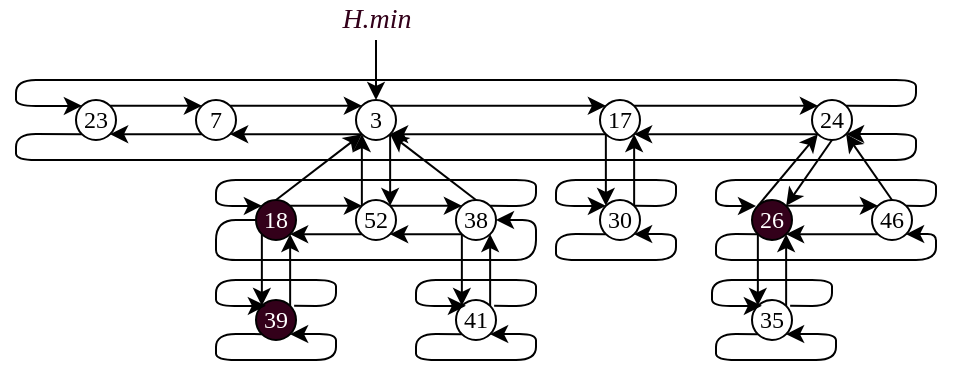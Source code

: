 <mxfile>
    <diagram id="_7FWhwzHKVUm6psSgaa0" name="第 1 页">
        <mxGraphModel dx="796" dy="575" grid="1" gridSize="10" guides="1" tooltips="1" connect="1" arrows="1" fold="1" page="1" pageScale="1" pageWidth="827" pageHeight="1169" background="#ffffff" math="0" shadow="0">
            <root>
                <mxCell id="0"/>
                <mxCell id="1" parent="0"/>
                <mxCell id="2" value="&lt;font face=&quot;Times New Roman&quot;&gt;23&lt;/font&gt;" style="ellipse;whiteSpace=wrap;html=1;aspect=fixed;" parent="1" vertex="1">
                    <mxGeometry x="130" y="170" width="20" height="20" as="geometry"/>
                </mxCell>
                <mxCell id="3" value="&lt;font face=&quot;Times New Roman&quot;&gt;7&lt;/font&gt;" style="ellipse;whiteSpace=wrap;html=1;aspect=fixed;" parent="1" vertex="1">
                    <mxGeometry x="190" y="170" width="20" height="20" as="geometry"/>
                </mxCell>
                <mxCell id="4" value="&lt;font face=&quot;Times New Roman&quot;&gt;3&lt;/font&gt;" style="ellipse;whiteSpace=wrap;html=1;aspect=fixed;" parent="1" vertex="1">
                    <mxGeometry x="270" y="170" width="20" height="20" as="geometry"/>
                </mxCell>
                <mxCell id="5" value="&lt;font face=&quot;Times New Roman&quot;&gt;17&lt;/font&gt;" style="ellipse;whiteSpace=wrap;html=1;aspect=fixed;" parent="1" vertex="1">
                    <mxGeometry x="392" y="170" width="20" height="20" as="geometry"/>
                </mxCell>
                <mxCell id="9" value="&lt;font face=&quot;Times New Roman&quot;&gt;24&lt;/font&gt;" style="ellipse;whiteSpace=wrap;html=1;aspect=fixed;" parent="1" vertex="1">
                    <mxGeometry x="498" y="170" width="20" height="20" as="geometry"/>
                </mxCell>
                <mxCell id="10" value="&lt;font face=&quot;Times New Roman&quot;&gt;52&lt;/font&gt;" style="ellipse;whiteSpace=wrap;html=1;aspect=fixed;" parent="1" vertex="1">
                    <mxGeometry x="270" y="220" width="20" height="20" as="geometry"/>
                </mxCell>
                <mxCell id="11" value="&lt;font face=&quot;Times New Roman&quot;&gt;38&lt;/font&gt;" style="ellipse;whiteSpace=wrap;html=1;aspect=fixed;" parent="1" vertex="1">
                    <mxGeometry x="320" y="220" width="20" height="20" as="geometry"/>
                </mxCell>
                <mxCell id="13" value="&lt;font face=&quot;Times New Roman&quot;&gt;41&lt;/font&gt;" style="ellipse;whiteSpace=wrap;html=1;aspect=fixed;" parent="1" vertex="1">
                    <mxGeometry x="320" y="270" width="20" height="20" as="geometry"/>
                </mxCell>
                <mxCell id="14" value="&lt;font face=&quot;Times New Roman&quot;&gt;30&lt;/font&gt;" style="ellipse;whiteSpace=wrap;html=1;aspect=fixed;" parent="1" vertex="1">
                    <mxGeometry x="392" y="220" width="20" height="20" as="geometry"/>
                </mxCell>
                <mxCell id="15" value="&lt;font face=&quot;Times New Roman&quot;&gt;46&lt;/font&gt;" style="ellipse;whiteSpace=wrap;html=1;aspect=fixed;" parent="1" vertex="1">
                    <mxGeometry x="528" y="220" width="20" height="20" as="geometry"/>
                </mxCell>
                <mxCell id="16" value="&lt;font face=&quot;Times New Roman&quot;&gt;35&lt;/font&gt;" style="ellipse;whiteSpace=wrap;html=1;aspect=fixed;" parent="1" vertex="1">
                    <mxGeometry x="468" y="270" width="20" height="20" as="geometry"/>
                </mxCell>
                <mxCell id="17" value="&lt;font face=&quot;Times New Roman&quot; color=&quot;#ffffff&quot;&gt;26&lt;/font&gt;" style="ellipse;whiteSpace=wrap;html=1;aspect=fixed;fillColor=#33001A;" parent="1" vertex="1">
                    <mxGeometry x="468" y="220" width="20" height="20" as="geometry"/>
                </mxCell>
                <mxCell id="19" value="&lt;font face=&quot;Times New Roman&quot; color=&quot;#ffffff&quot;&gt;18&lt;/font&gt;" style="ellipse;whiteSpace=wrap;html=1;aspect=fixed;fillColor=#33001A;" parent="1" vertex="1">
                    <mxGeometry x="220" y="220" width="20" height="20" as="geometry"/>
                </mxCell>
                <mxCell id="20" value="&lt;font face=&quot;Times New Roman&quot; color=&quot;#ffffff&quot;&gt;39&lt;/font&gt;" style="ellipse;whiteSpace=wrap;html=1;aspect=fixed;fillColor=#33001A;" parent="1" vertex="1">
                    <mxGeometry x="220" y="270" width="20" height="20" as="geometry"/>
                </mxCell>
                <mxCell id="21" value="" style="endArrow=classic;html=1;fontFamily=Times New Roman;fontColor=#FFFFFF;exitX=1;exitY=0;exitDx=0;exitDy=0;entryX=0;entryY=0;entryDx=0;entryDy=0;" parent="1" source="4" target="5" edge="1">
                    <mxGeometry width="50" height="50" relative="1" as="geometry">
                        <mxPoint x="380" y="320" as="sourcePoint"/>
                        <mxPoint x="430" y="270" as="targetPoint"/>
                    </mxGeometry>
                </mxCell>
                <mxCell id="22" value="" style="endArrow=classic;html=1;fontFamily=Times New Roman;fontColor=#FFFFFF;exitX=1;exitY=0;exitDx=0;exitDy=0;entryX=0;entryY=0;entryDx=0;entryDy=0;" parent="1" source="5" target="9" edge="1">
                    <mxGeometry width="50" height="50" relative="1" as="geometry">
                        <mxPoint x="402" y="320" as="sourcePoint"/>
                        <mxPoint x="452" y="270" as="targetPoint"/>
                    </mxGeometry>
                </mxCell>
                <mxCell id="23" value="" style="endArrow=classic;html=1;fontFamily=Times New Roman;fontColor=#FFFFFF;exitX=1;exitY=0;exitDx=0;exitDy=0;entryX=0;entryY=0;entryDx=0;entryDy=0;" parent="1" source="3" target="4" edge="1">
                    <mxGeometry width="50" height="50" relative="1" as="geometry">
                        <mxPoint x="380" y="320" as="sourcePoint"/>
                        <mxPoint x="430" y="270" as="targetPoint"/>
                    </mxGeometry>
                </mxCell>
                <mxCell id="24" value="" style="endArrow=classic;html=1;fontFamily=Times New Roman;fontColor=#FFFFFF;exitX=1;exitY=0;exitDx=0;exitDy=0;entryX=0;entryY=0;entryDx=0;entryDy=0;" parent="1" source="2" target="3" edge="1">
                    <mxGeometry width="50" height="50" relative="1" as="geometry">
                        <mxPoint x="380" y="320" as="sourcePoint"/>
                        <mxPoint x="430" y="270" as="targetPoint"/>
                    </mxGeometry>
                </mxCell>
                <mxCell id="25" value="" style="endArrow=classic;html=1;fontFamily=Times New Roman;fontColor=#FFFFFF;exitX=1;exitY=0;exitDx=0;exitDy=0;entryX=0;entryY=0;entryDx=0;entryDy=0;" parent="1" source="9" target="2" edge="1">
                    <mxGeometry width="50" height="50" relative="1" as="geometry">
                        <mxPoint x="380" y="320" as="sourcePoint"/>
                        <mxPoint x="90" y="150" as="targetPoint"/>
                        <Array as="points">
                            <mxPoint x="550" y="173"/>
                            <mxPoint x="550" y="160"/>
                            <mxPoint x="100" y="160"/>
                            <mxPoint x="100" y="173"/>
                        </Array>
                    </mxGeometry>
                </mxCell>
                <mxCell id="26" value="" style="endArrow=classic;html=1;fontFamily=Times New Roman;fontColor=#FFFFFF;entryX=1;entryY=1;entryDx=0;entryDy=0;exitX=0;exitY=1;exitDx=0;exitDy=0;" parent="1" source="3" target="2" edge="1">
                    <mxGeometry width="50" height="50" relative="1" as="geometry">
                        <mxPoint x="380" y="320" as="sourcePoint"/>
                        <mxPoint x="430" y="270" as="targetPoint"/>
                    </mxGeometry>
                </mxCell>
                <mxCell id="27" value="" style="endArrow=classic;html=1;fontFamily=Times New Roman;fontColor=#FFFFFF;entryX=1;entryY=1;entryDx=0;entryDy=0;exitX=0;exitY=1;exitDx=0;exitDy=0;" parent="1" source="4" target="3" edge="1">
                    <mxGeometry width="50" height="50" relative="1" as="geometry">
                        <mxPoint x="202.929" y="197.071" as="sourcePoint"/>
                        <mxPoint x="157.071" y="197.071" as="targetPoint"/>
                    </mxGeometry>
                </mxCell>
                <mxCell id="28" value="" style="endArrow=classic;html=1;fontFamily=Times New Roman;fontColor=#FFFFFF;entryX=1;entryY=1;entryDx=0;entryDy=0;exitX=0;exitY=1;exitDx=0;exitDy=0;" parent="1" source="5" target="4" edge="1">
                    <mxGeometry width="50" height="50" relative="1" as="geometry">
                        <mxPoint x="339.999" y="189.001" as="sourcePoint"/>
                        <mxPoint x="294.141" y="189.001" as="targetPoint"/>
                    </mxGeometry>
                </mxCell>
                <mxCell id="29" value="" style="endArrow=classic;html=1;fontFamily=Times New Roman;fontColor=#FFFFFF;entryX=1;entryY=1;entryDx=0;entryDy=0;exitX=0;exitY=1;exitDx=0;exitDy=0;" parent="1" source="9" target="5" edge="1">
                    <mxGeometry width="50" height="50" relative="1" as="geometry">
                        <mxPoint x="244.929" y="217.071" as="sourcePoint"/>
                        <mxPoint x="199.071" y="217.071" as="targetPoint"/>
                    </mxGeometry>
                </mxCell>
                <mxCell id="30" value="" style="endArrow=classic;html=1;fontFamily=Times New Roman;fontColor=#FFFFFF;exitX=0;exitY=1;exitDx=0;exitDy=0;entryX=1;entryY=1;entryDx=0;entryDy=0;" parent="1" source="2" target="9" edge="1">
                    <mxGeometry width="50" height="50" relative="1" as="geometry">
                        <mxPoint x="232.929" y="227.071" as="sourcePoint"/>
                        <mxPoint x="540" y="210" as="targetPoint"/>
                        <Array as="points">
                            <mxPoint x="100" y="187"/>
                            <mxPoint x="100" y="200"/>
                            <mxPoint x="550" y="200"/>
                            <mxPoint x="550" y="187"/>
                        </Array>
                    </mxGeometry>
                </mxCell>
                <mxCell id="31" value="" style="endArrow=classic;html=1;fontFamily=Times New Roman;fontColor=#FFFFFF;entryX=0.5;entryY=0;entryDx=0;entryDy=0;" parent="1" target="4" edge="1">
                    <mxGeometry width="50" height="50" relative="1" as="geometry">
                        <mxPoint x="280" y="140" as="sourcePoint"/>
                        <mxPoint x="430" y="270" as="targetPoint"/>
                    </mxGeometry>
                </mxCell>
                <mxCell id="32" value="&lt;font color=&quot;#33001a&quot; size=&quot;1&quot;&gt;&lt;i style=&quot;font-size: 14px&quot;&gt;H.min&lt;/i&gt;&lt;/font&gt;" style="text;html=1;align=center;verticalAlign=middle;resizable=0;points=[];autosize=1;strokeColor=none;fillColor=none;fontFamily=Times New Roman;fontColor=#FFFFFF;" parent="1" vertex="1">
                    <mxGeometry x="255" y="120" width="50" height="20" as="geometry"/>
                </mxCell>
                <mxCell id="33" value="" style="endArrow=classic;html=1;fontFamily=Times New Roman;fontSize=14;fontColor=#33001A;exitX=0.5;exitY=0;exitDx=0;exitDy=0;entryX=0;entryY=1;entryDx=0;entryDy=0;" parent="1" source="19" target="4" edge="1">
                    <mxGeometry width="50" height="50" relative="1" as="geometry">
                        <mxPoint x="380" y="320" as="sourcePoint"/>
                        <mxPoint x="430" y="270" as="targetPoint"/>
                    </mxGeometry>
                </mxCell>
                <mxCell id="34" value="" style="endArrow=classic;html=1;fontFamily=Times New Roman;fontSize=14;fontColor=#33001A;exitX=0;exitY=0;exitDx=0;exitDy=0;entryX=0;entryY=1;entryDx=0;entryDy=0;" parent="1" source="10" target="4" edge="1">
                    <mxGeometry width="50" height="50" relative="1" as="geometry">
                        <mxPoint x="380" y="320" as="sourcePoint"/>
                        <mxPoint x="430" y="270" as="targetPoint"/>
                    </mxGeometry>
                </mxCell>
                <mxCell id="35" value="" style="endArrow=classic;html=1;fontFamily=Times New Roman;fontSize=14;fontColor=#33001A;exitX=1;exitY=1;exitDx=0;exitDy=0;entryX=1;entryY=0;entryDx=0;entryDy=0;" parent="1" source="4" target="10" edge="1">
                    <mxGeometry width="50" height="50" relative="1" as="geometry">
                        <mxPoint x="380" y="320" as="sourcePoint"/>
                        <mxPoint x="430" y="270" as="targetPoint"/>
                    </mxGeometry>
                </mxCell>
                <mxCell id="36" value="" style="endArrow=classic;html=1;fontFamily=Times New Roman;fontSize=14;fontColor=#33001A;entryX=1;entryY=1;entryDx=0;entryDy=0;exitX=0.5;exitY=0;exitDx=0;exitDy=0;" parent="1" source="11" target="4" edge="1">
                    <mxGeometry width="50" height="50" relative="1" as="geometry">
                        <mxPoint x="380" y="320" as="sourcePoint"/>
                        <mxPoint x="430" y="270" as="targetPoint"/>
                    </mxGeometry>
                </mxCell>
                <mxCell id="37" value="" style="endArrow=classic;html=1;fontFamily=Times New Roman;fontSize=14;fontColor=#33001A;exitX=1;exitY=0;exitDx=0;exitDy=0;entryX=0;entryY=0;entryDx=0;entryDy=0;" parent="1" source="19" target="10" edge="1">
                    <mxGeometry width="50" height="50" relative="1" as="geometry">
                        <mxPoint x="380" y="320" as="sourcePoint"/>
                        <mxPoint x="430" y="270" as="targetPoint"/>
                    </mxGeometry>
                </mxCell>
                <mxCell id="38" value="" style="endArrow=classic;html=1;fontFamily=Times New Roman;fontSize=14;fontColor=#33001A;entryX=0;entryY=0;entryDx=0;entryDy=0;exitX=1;exitY=0;exitDx=0;exitDy=0;" parent="1" source="10" target="11" edge="1">
                    <mxGeometry width="50" height="50" relative="1" as="geometry">
                        <mxPoint x="280" y="223" as="sourcePoint"/>
                        <mxPoint x="282.929" y="232.929" as="targetPoint"/>
                    </mxGeometry>
                </mxCell>
                <mxCell id="39" value="" style="endArrow=classic;html=1;fontFamily=Times New Roman;fontSize=14;fontColor=#33001A;exitX=1;exitY=0;exitDx=0;exitDy=0;entryX=0;entryY=0;entryDx=0;entryDy=0;" parent="1" source="17" target="15" edge="1">
                    <mxGeometry width="50" height="50" relative="1" as="geometry">
                        <mxPoint x="305.071" y="242.929" as="sourcePoint"/>
                        <mxPoint x="340.929" y="242.929" as="targetPoint"/>
                    </mxGeometry>
                </mxCell>
                <mxCell id="40" value="" style="endArrow=classic;html=1;fontFamily=Times New Roman;fontSize=14;fontColor=#33001A;exitX=0;exitY=1;exitDx=0;exitDy=0;entryX=1;entryY=1;entryDx=0;entryDy=0;" parent="1" source="15" target="17" edge="1">
                    <mxGeometry width="50" height="50" relative="1" as="geometry">
                        <mxPoint x="315.071" y="252.929" as="sourcePoint"/>
                        <mxPoint x="588" y="290" as="targetPoint"/>
                    </mxGeometry>
                </mxCell>
                <mxCell id="41" value="" style="endArrow=classic;html=1;fontFamily=Times New Roman;fontSize=14;fontColor=#33001A;exitX=0;exitY=1;exitDx=0;exitDy=0;entryX=0;entryY=0;entryDx=0;entryDy=0;" parent="1" source="19" target="20" edge="1">
                    <mxGeometry width="50" height="50" relative="1" as="geometry">
                        <mxPoint x="277.071" y="262.929" as="sourcePoint"/>
                        <mxPoint x="312.929" y="262.929" as="targetPoint"/>
                    </mxGeometry>
                </mxCell>
                <mxCell id="42" value="" style="endArrow=classic;html=1;fontFamily=Times New Roman;fontSize=14;fontColor=#33001A;exitX=1;exitY=0;exitDx=0;exitDy=0;entryX=1;entryY=1;entryDx=0;entryDy=0;" parent="1" source="20" target="19" edge="1">
                    <mxGeometry width="50" height="50" relative="1" as="geometry">
                        <mxPoint x="287.071" y="272.929" as="sourcePoint"/>
                        <mxPoint x="322.929" y="272.929" as="targetPoint"/>
                    </mxGeometry>
                </mxCell>
                <mxCell id="43" value="" style="endArrow=classic;html=1;fontFamily=Times New Roman;fontSize=14;fontColor=#33001A;exitX=0;exitY=1;exitDx=0;exitDy=0;entryX=0;entryY=0;entryDx=0;entryDy=0;" parent="1" source="11" target="13" edge="1">
                    <mxGeometry width="50" height="50" relative="1" as="geometry">
                        <mxPoint x="297.071" y="282.929" as="sourcePoint"/>
                        <mxPoint x="332.929" y="282.929" as="targetPoint"/>
                    </mxGeometry>
                </mxCell>
                <mxCell id="44" value="" style="endArrow=classic;html=1;fontFamily=Times New Roman;fontSize=14;fontColor=#33001A;exitX=1;exitY=0;exitDx=0;exitDy=0;entryX=1;entryY=1;entryDx=0;entryDy=0;" parent="1" source="13" target="11" edge="1">
                    <mxGeometry width="50" height="50" relative="1" as="geometry">
                        <mxPoint x="307.071" y="292.929" as="sourcePoint"/>
                        <mxPoint x="342.929" y="292.929" as="targetPoint"/>
                    </mxGeometry>
                </mxCell>
                <mxCell id="45" value="" style="endArrow=classic;html=1;fontFamily=Times New Roman;fontSize=14;fontColor=#33001A;exitX=0;exitY=1;exitDx=0;exitDy=0;entryX=0;entryY=0;entryDx=0;entryDy=0;" parent="1" source="5" target="14" edge="1">
                    <mxGeometry width="50" height="50" relative="1" as="geometry">
                        <mxPoint x="339.071" y="302.929" as="sourcePoint"/>
                        <mxPoint x="374.929" y="302.929" as="targetPoint"/>
                    </mxGeometry>
                </mxCell>
                <mxCell id="46" value="" style="endArrow=classic;html=1;fontFamily=Times New Roman;fontSize=14;fontColor=#33001A;exitX=1;exitY=0;exitDx=0;exitDy=0;entryX=1;entryY=1;entryDx=0;entryDy=0;" parent="1" source="14" target="5" edge="1">
                    <mxGeometry width="50" height="50" relative="1" as="geometry">
                        <mxPoint x="349.071" y="312.929" as="sourcePoint"/>
                        <mxPoint x="384.929" y="312.929" as="targetPoint"/>
                    </mxGeometry>
                </mxCell>
                <mxCell id="47" value="" style="endArrow=classic;html=1;fontFamily=Times New Roman;fontSize=14;fontColor=#33001A;exitX=0;exitY=0;exitDx=0;exitDy=0;entryX=0;entryY=1;entryDx=0;entryDy=0;" parent="1" source="17" target="9" edge="1">
                    <mxGeometry width="50" height="50" relative="1" as="geometry">
                        <mxPoint x="385.071" y="322.929" as="sourcePoint"/>
                        <mxPoint x="420.929" y="322.929" as="targetPoint"/>
                    </mxGeometry>
                </mxCell>
                <mxCell id="48" value="" style="endArrow=classic;html=1;fontFamily=Times New Roman;fontSize=14;fontColor=#33001A;exitX=0.5;exitY=1;exitDx=0;exitDy=0;entryX=1;entryY=0;entryDx=0;entryDy=0;" parent="1" source="9" target="17" edge="1">
                    <mxGeometry width="50" height="50" relative="1" as="geometry">
                        <mxPoint x="395.071" y="332.929" as="sourcePoint"/>
                        <mxPoint x="528" y="290" as="targetPoint"/>
                    </mxGeometry>
                </mxCell>
                <mxCell id="49" value="" style="endArrow=classic;html=1;fontFamily=Times New Roman;fontSize=14;fontColor=#33001A;exitX=0.5;exitY=0;exitDx=0;exitDy=0;entryX=1;entryY=1;entryDx=0;entryDy=0;" parent="1" source="15" target="9" edge="1">
                    <mxGeometry width="50" height="50" relative="1" as="geometry">
                        <mxPoint x="405.071" y="342.929" as="sourcePoint"/>
                        <mxPoint x="440.929" y="342.929" as="targetPoint"/>
                    </mxGeometry>
                </mxCell>
                <mxCell id="50" value="" style="endArrow=classic;html=1;fontFamily=Times New Roman;fontSize=14;fontColor=#33001A;exitX=0;exitY=1;exitDx=0;exitDy=0;entryX=0;entryY=0;entryDx=0;entryDy=0;" parent="1" source="17" target="16" edge="1">
                    <mxGeometry width="50" height="50" relative="1" as="geometry">
                        <mxPoint x="415.071" y="352.929" as="sourcePoint"/>
                        <mxPoint x="450.929" y="352.929" as="targetPoint"/>
                    </mxGeometry>
                </mxCell>
                <mxCell id="51" value="" style="endArrow=classic;html=1;fontFamily=Times New Roman;fontSize=14;fontColor=#33001A;exitX=1;exitY=0;exitDx=0;exitDy=0;entryX=1;entryY=1;entryDx=0;entryDy=0;" parent="1" source="16" target="17" edge="1">
                    <mxGeometry width="50" height="50" relative="1" as="geometry">
                        <mxPoint x="425.071" y="362.929" as="sourcePoint"/>
                        <mxPoint x="460.929" y="362.929" as="targetPoint"/>
                    </mxGeometry>
                </mxCell>
                <mxCell id="52" value="" style="endArrow=classic;html=1;fontFamily=Times New Roman;fontSize=14;fontColor=#33001A;exitX=0;exitY=1;exitDx=0;exitDy=0;entryX=1;entryY=1;entryDx=0;entryDy=0;" parent="1" source="11" target="10" edge="1">
                    <mxGeometry width="50" height="50" relative="1" as="geometry">
                        <mxPoint x="387.071" y="372.929" as="sourcePoint"/>
                        <mxPoint x="422.929" y="372.929" as="targetPoint"/>
                    </mxGeometry>
                </mxCell>
                <mxCell id="53" value="" style="endArrow=classic;html=1;fontFamily=Times New Roman;fontSize=14;fontColor=#33001A;exitX=0;exitY=1;exitDx=0;exitDy=0;entryX=1;entryY=1;entryDx=0;entryDy=0;" parent="1" source="10" target="19" edge="1">
                    <mxGeometry width="50" height="50" relative="1" as="geometry">
                        <mxPoint x="397.071" y="382.929" as="sourcePoint"/>
                        <mxPoint x="432.929" y="382.929" as="targetPoint"/>
                    </mxGeometry>
                </mxCell>
                <mxCell id="54" value="" style="endArrow=classic;html=1;fontFamily=Times New Roman;fontSize=14;fontColor=#33001A;exitX=1;exitY=0;exitDx=0;exitDy=0;entryX=0;entryY=0;entryDx=0;entryDy=0;" parent="1" source="11" target="19" edge="1">
                    <mxGeometry width="50" height="50" relative="1" as="geometry">
                        <mxPoint x="407.071" y="392.929" as="sourcePoint"/>
                        <mxPoint x="150" y="210" as="targetPoint"/>
                        <Array as="points">
                            <mxPoint x="360" y="223"/>
                            <mxPoint x="360" y="210"/>
                            <mxPoint x="200" y="210"/>
                            <mxPoint x="200" y="223"/>
                        </Array>
                    </mxGeometry>
                </mxCell>
                <mxCell id="55" value="" style="endArrow=classic;html=1;fontFamily=Times New Roman;fontSize=14;fontColor=#33001A;exitX=0;exitY=0.5;exitDx=0;exitDy=0;entryX=1;entryY=0.5;entryDx=0;entryDy=0;" parent="1" source="19" target="11" edge="1">
                    <mxGeometry width="50" height="50" relative="1" as="geometry">
                        <mxPoint x="417.071" y="402.929" as="sourcePoint"/>
                        <mxPoint x="360" y="250" as="targetPoint"/>
                        <Array as="points">
                            <mxPoint x="200" y="230"/>
                            <mxPoint x="200" y="250"/>
                            <mxPoint x="360" y="250"/>
                            <mxPoint x="360" y="230"/>
                        </Array>
                    </mxGeometry>
                </mxCell>
                <mxCell id="56" value="" style="endArrow=classic;html=1;fontFamily=Times New Roman;fontSize=14;fontColor=#33001A;exitX=1;exitY=0;exitDx=0;exitDy=0;entryX=0;entryY=0;entryDx=0;entryDy=0;" parent="1" source="14" target="14" edge="1">
                    <mxGeometry width="50" height="50" relative="1" as="geometry">
                        <mxPoint x="380" y="320" as="sourcePoint"/>
                        <mxPoint x="370" y="210" as="targetPoint"/>
                        <Array as="points">
                            <mxPoint x="430" y="223"/>
                            <mxPoint x="430" y="210"/>
                            <mxPoint x="370" y="210"/>
                            <mxPoint x="370" y="223"/>
                        </Array>
                    </mxGeometry>
                </mxCell>
                <mxCell id="57" value="" style="endArrow=classic;html=1;fontFamily=Times New Roman;fontSize=14;fontColor=#33001A;exitX=0;exitY=1;exitDx=0;exitDy=0;entryX=1;entryY=1;entryDx=0;entryDy=0;" parent="1" source="14" target="14" edge="1">
                    <mxGeometry width="50" height="50" relative="1" as="geometry">
                        <mxPoint x="380" y="320" as="sourcePoint"/>
                        <mxPoint x="430" y="237" as="targetPoint"/>
                        <Array as="points">
                            <mxPoint x="370" y="237"/>
                            <mxPoint x="370" y="250"/>
                            <mxPoint x="430" y="250"/>
                            <mxPoint x="430" y="237"/>
                        </Array>
                    </mxGeometry>
                </mxCell>
                <mxCell id="75" value="" style="endArrow=classic;html=1;fontFamily=Times New Roman;fontSize=14;fontColor=#33001A;exitX=1;exitY=0;exitDx=0;exitDy=0;" parent="1" source="15" edge="1">
                    <mxGeometry width="50" height="50" relative="1" as="geometry">
                        <mxPoint x="380" y="320" as="sourcePoint"/>
                        <mxPoint x="470" y="223" as="targetPoint"/>
                        <Array as="points">
                            <mxPoint x="560" y="223"/>
                            <mxPoint x="560" y="210"/>
                            <mxPoint x="450" y="210"/>
                            <mxPoint x="450" y="223"/>
                        </Array>
                    </mxGeometry>
                </mxCell>
                <mxCell id="77" value="" style="endArrow=classic;html=1;fontFamily=Times New Roman;fontSize=14;fontColor=#33001A;exitX=0;exitY=1;exitDx=0;exitDy=0;entryX=1;entryY=1;entryDx=0;entryDy=0;" parent="1" source="17" target="15" edge="1">
                    <mxGeometry width="50" height="50" relative="1" as="geometry">
                        <mxPoint x="470" y="240" as="sourcePoint"/>
                        <mxPoint x="570" y="237" as="targetPoint"/>
                        <Array as="points">
                            <mxPoint x="450" y="237"/>
                            <mxPoint x="450" y="250"/>
                            <mxPoint x="560" y="250"/>
                            <mxPoint x="560" y="237"/>
                        </Array>
                    </mxGeometry>
                </mxCell>
                <mxCell id="78" value="" style="endArrow=classic;html=1;fontFamily=Times New Roman;fontSize=14;fontColor=#33001A;exitX=1;exitY=0;exitDx=0;exitDy=0;entryX=0;entryY=0;entryDx=0;entryDy=0;" parent="1" edge="1">
                    <mxGeometry width="50" height="50" relative="1" as="geometry">
                        <mxPoint x="239.071" y="272.929" as="sourcePoint"/>
                        <mxPoint x="224.929" y="272.929" as="targetPoint"/>
                        <Array as="points">
                            <mxPoint x="260" y="273"/>
                            <mxPoint x="260" y="260"/>
                            <mxPoint x="200" y="260"/>
                            <mxPoint x="200" y="273"/>
                        </Array>
                    </mxGeometry>
                </mxCell>
                <mxCell id="79" value="" style="endArrow=classic;html=1;fontFamily=Times New Roman;fontSize=14;fontColor=#33001A;exitX=1;exitY=0;exitDx=0;exitDy=0;entryX=0;entryY=0;entryDx=0;entryDy=0;" parent="1" edge="1">
                    <mxGeometry width="50" height="50" relative="1" as="geometry">
                        <mxPoint x="339.071" y="272.929" as="sourcePoint"/>
                        <mxPoint x="324.929" y="272.929" as="targetPoint"/>
                        <Array as="points">
                            <mxPoint x="360" y="273"/>
                            <mxPoint x="360" y="260"/>
                            <mxPoint x="300" y="260"/>
                            <mxPoint x="300" y="273"/>
                        </Array>
                    </mxGeometry>
                </mxCell>
                <mxCell id="80" value="" style="endArrow=classic;html=1;fontFamily=Times New Roman;fontSize=14;fontColor=#33001A;exitX=1;exitY=0;exitDx=0;exitDy=0;entryX=0;entryY=0;entryDx=0;entryDy=0;" parent="1" edge="1">
                    <mxGeometry width="50" height="50" relative="1" as="geometry">
                        <mxPoint x="487.071" y="272.929" as="sourcePoint"/>
                        <mxPoint x="472.929" y="272.929" as="targetPoint"/>
                        <Array as="points">
                            <mxPoint x="508" y="273"/>
                            <mxPoint x="508" y="260"/>
                            <mxPoint x="448" y="260"/>
                            <mxPoint x="448" y="273"/>
                        </Array>
                    </mxGeometry>
                </mxCell>
                <mxCell id="82" value="" style="endArrow=classic;html=1;fontFamily=Times New Roman;fontSize=14;fontColor=#33001A;exitX=0;exitY=1;exitDx=0;exitDy=0;entryX=1;entryY=1;entryDx=0;entryDy=0;" parent="1" source="16" target="16" edge="1">
                    <mxGeometry width="50" height="50" relative="1" as="geometry">
                        <mxPoint x="380" y="320" as="sourcePoint"/>
                        <mxPoint x="520" y="287" as="targetPoint"/>
                        <Array as="points">
                            <mxPoint x="450" y="287"/>
                            <mxPoint x="450" y="300"/>
                            <mxPoint x="510" y="300"/>
                            <mxPoint x="510" y="287"/>
                        </Array>
                    </mxGeometry>
                </mxCell>
                <mxCell id="84" value="" style="endArrow=classic;html=1;fontFamily=Times New Roman;fontSize=14;fontColor=#33001A;exitX=0;exitY=1;exitDx=0;exitDy=0;entryX=1;entryY=1;entryDx=0;entryDy=0;" parent="1" source="13" target="13" edge="1">
                    <mxGeometry width="50" height="50" relative="1" as="geometry">
                        <mxPoint x="380" y="320" as="sourcePoint"/>
                        <mxPoint x="340" y="280" as="targetPoint"/>
                        <Array as="points">
                            <mxPoint x="300" y="287"/>
                            <mxPoint x="300" y="300"/>
                            <mxPoint x="360" y="300"/>
                            <mxPoint x="360" y="287"/>
                        </Array>
                    </mxGeometry>
                </mxCell>
                <mxCell id="86" value="" style="endArrow=classic;html=1;fontFamily=Times New Roman;fontSize=14;fontColor=#33001A;exitX=0;exitY=1;exitDx=0;exitDy=0;entryX=1;entryY=1;entryDx=0;entryDy=0;" parent="1" source="20" target="20" edge="1">
                    <mxGeometry width="50" height="50" relative="1" as="geometry">
                        <mxPoint x="380" y="320" as="sourcePoint"/>
                        <mxPoint x="290" y="310" as="targetPoint"/>
                        <Array as="points">
                            <mxPoint x="200" y="287"/>
                            <mxPoint x="200" y="300"/>
                            <mxPoint x="260" y="300"/>
                            <mxPoint x="260" y="287"/>
                        </Array>
                    </mxGeometry>
                </mxCell>
            </root>
        </mxGraphModel>
    </diagram>
</mxfile>